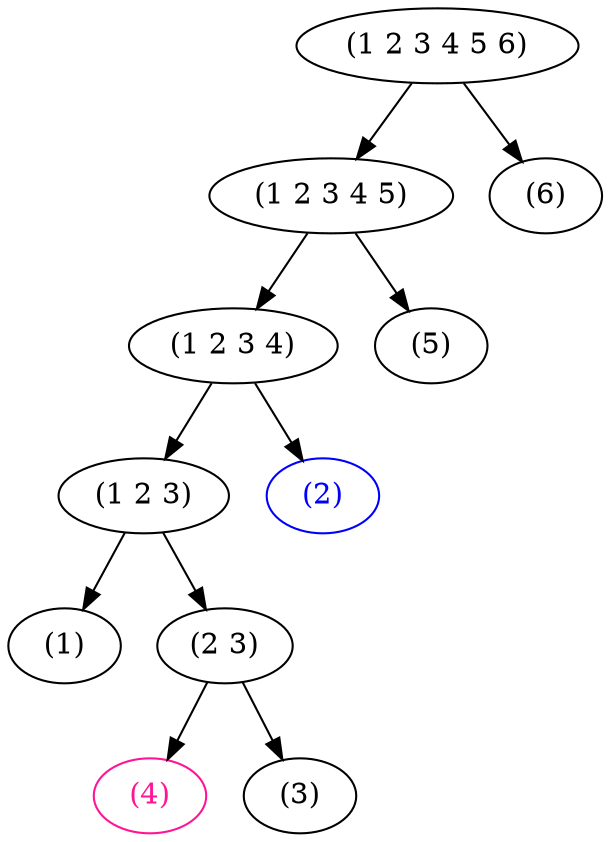 strict digraph {
        "(1)" [label=<(1)>];
        "(4)" [color=deeppink, fontcolor=deeppink, label=<(4)>];
        "(3)" [label=<(3)>];
        "(2 3)" [label=<(2 3)>];
        "(2 3)" -> "(4)";
        "(2 3)" -> "(3)";
        "(1 2 3)" [label=<(1 2 3)>];
        "(1 2 3)" -> "(1)";
        "(1 2 3)" -> "(2 3)";
        "(2)" [color=blue, fontcolor=blue, label=<(2)>];
        "(1 2 3 4)" [label=<(1 2 3 4)>];
        "(1 2 3 4)" -> "(1 2 3)";
        "(1 2 3 4)" -> "(2)";
        "(5)" [label=<(5)>];
        "(1 2 3 4 5)" [label=<(1 2 3 4 5)>];
        "(1 2 3 4 5)" -> "(1 2 3 4)";
        "(1 2 3 4 5)" -> "(5)";
        "(6)" [label=<(6)>];
        "(1 2 3 4 5 6)" [label=<(1 2 3 4 5 6)>];
        "(1 2 3 4 5 6)" -> "(1 2 3 4 5)";
        "(1 2 3 4 5 6)" -> "(6)";
}
